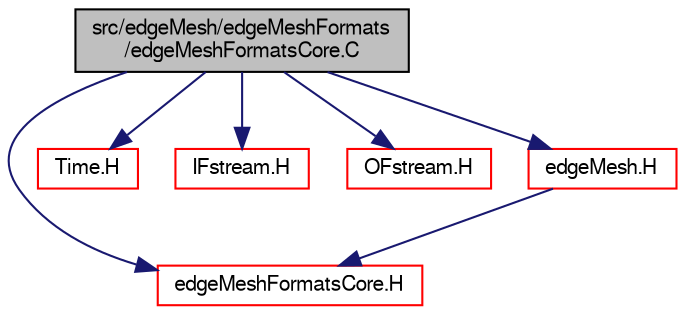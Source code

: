 digraph "src/edgeMesh/edgeMeshFormats/edgeMeshFormatsCore.C"
{
  bgcolor="transparent";
  edge [fontname="FreeSans",fontsize="10",labelfontname="FreeSans",labelfontsize="10"];
  node [fontname="FreeSans",fontsize="10",shape=record];
  Node0 [label="src/edgeMesh/edgeMeshFormats\l/edgeMeshFormatsCore.C",height=0.2,width=0.4,color="black", fillcolor="grey75", style="filled", fontcolor="black"];
  Node0 -> Node1 [color="midnightblue",fontsize="10",style="solid",fontname="FreeSans"];
  Node1 [label="edgeMeshFormatsCore.H",height=0.2,width=0.4,color="red",URL="$a00908.html"];
  Node0 -> Node59 [color="midnightblue",fontsize="10",style="solid",fontname="FreeSans"];
  Node59 [label="Time.H",height=0.2,width=0.4,color="red",URL="$a09311.html"];
  Node0 -> Node153 [color="midnightblue",fontsize="10",style="solid",fontname="FreeSans"];
  Node153 [label="IFstream.H",height=0.2,width=0.4,color="red",URL="$a09059.html"];
  Node0 -> Node157 [color="midnightblue",fontsize="10",style="solid",fontname="FreeSans"];
  Node157 [label="OFstream.H",height=0.2,width=0.4,color="red",URL="$a09065.html"];
  Node0 -> Node158 [color="midnightblue",fontsize="10",style="solid",fontname="FreeSans"];
  Node158 [label="edgeMesh.H",height=0.2,width=0.4,color="red",URL="$a00893.html"];
  Node158 -> Node1 [color="midnightblue",fontsize="10",style="solid",fontname="FreeSans"];
}
